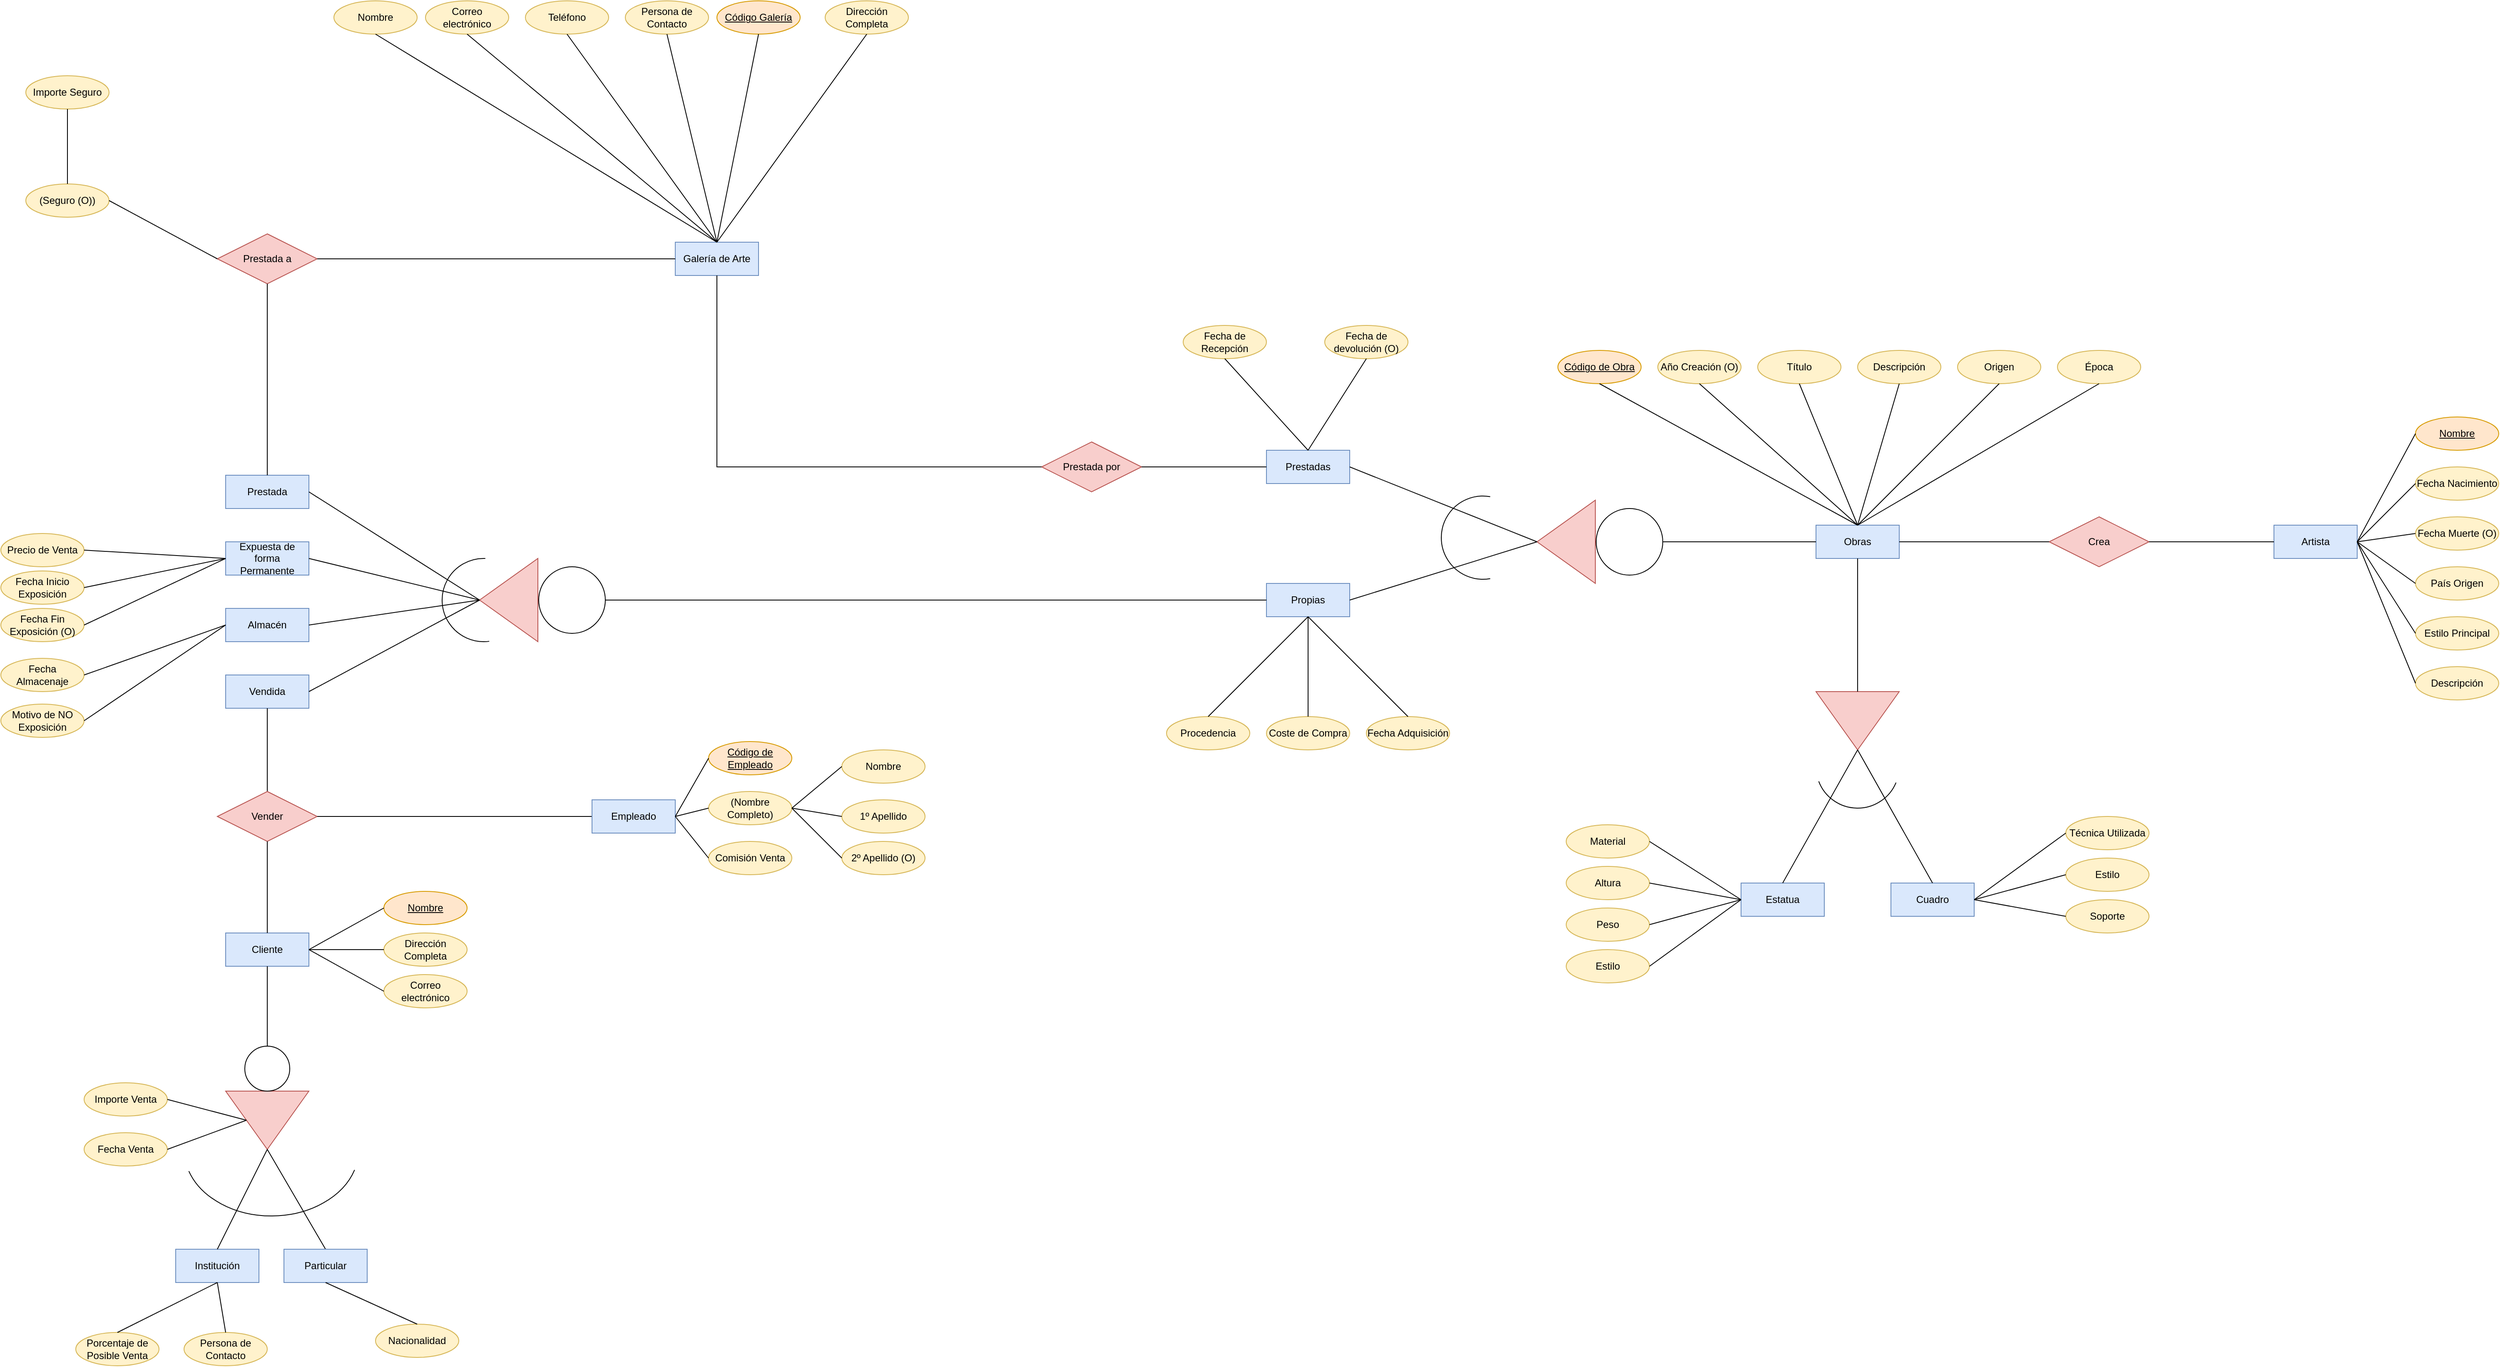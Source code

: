 <mxfile version="22.0.6" type="github">
  <diagram name="Página-1" id="JjA-tWTBGUtZkMu8uj9P">
    <mxGraphModel dx="3792" dy="1885" grid="1" gridSize="10" guides="1" tooltips="1" connect="1" arrows="1" fold="1" page="1" pageScale="1" pageWidth="827" pageHeight="1169" math="0" shadow="0">
      <root>
        <mxCell id="0" />
        <mxCell id="1" parent="0" />
        <mxCell id="U2FK4xjYrlofzZUWoXcs-1" value="Obras" style="whiteSpace=wrap;html=1;align=center;fillColor=#dae8fc;strokeColor=#6c8ebf;" parent="1" vertex="1">
          <mxGeometry x="350" y="10" width="100" height="40" as="geometry" />
        </mxCell>
        <mxCell id="U2FK4xjYrlofzZUWoXcs-2" value="Estatua" style="whiteSpace=wrap;html=1;align=center;fillColor=#dae8fc;strokeColor=#6c8ebf;" parent="1" vertex="1">
          <mxGeometry x="260" y="440" width="100" height="40" as="geometry" />
        </mxCell>
        <mxCell id="U2FK4xjYrlofzZUWoXcs-3" value="Cuadro" style="whiteSpace=wrap;html=1;align=center;fillColor=#dae8fc;strokeColor=#6c8ebf;" parent="1" vertex="1">
          <mxGeometry x="440" y="440" width="100" height="40" as="geometry" />
        </mxCell>
        <mxCell id="U2FK4xjYrlofzZUWoXcs-4" value="" style="verticalLabelPosition=bottom;verticalAlign=top;html=1;shape=mxgraph.basic.acute_triangle;dx=0.5;rotation=-180;fillColor=#f8cecc;strokeColor=#b85450;" parent="1" vertex="1">
          <mxGeometry x="350" y="210" width="100" height="70" as="geometry" />
        </mxCell>
        <mxCell id="U2FK4xjYrlofzZUWoXcs-5" value="" style="endArrow=none;html=1;rounded=0;entryX=0;entryY=0;entryDx=50;entryDy=0;entryPerimeter=0;exitX=0.5;exitY=0;exitDx=0;exitDy=0;" parent="1" source="U2FK4xjYrlofzZUWoXcs-2" target="U2FK4xjYrlofzZUWoXcs-4" edge="1">
          <mxGeometry relative="1" as="geometry">
            <mxPoint x="330" y="440" as="sourcePoint" />
            <mxPoint x="490" y="440" as="targetPoint" />
          </mxGeometry>
        </mxCell>
        <mxCell id="U2FK4xjYrlofzZUWoXcs-6" value="" style="endArrow=none;html=1;rounded=0;exitX=0;exitY=0;exitDx=50;exitDy=0;exitPerimeter=0;entryX=0.5;entryY=0;entryDx=0;entryDy=0;" parent="1" source="U2FK4xjYrlofzZUWoXcs-4" target="U2FK4xjYrlofzZUWoXcs-3" edge="1">
          <mxGeometry relative="1" as="geometry">
            <mxPoint x="330" y="440" as="sourcePoint" />
            <mxPoint x="490" y="440" as="targetPoint" />
          </mxGeometry>
        </mxCell>
        <mxCell id="U2FK4xjYrlofzZUWoXcs-7" value="" style="endArrow=none;html=1;rounded=0;exitX=0.5;exitY=1;exitDx=0;exitDy=0;entryX=0.5;entryY=1;entryDx=0;entryDy=0;entryPerimeter=0;" parent="1" source="U2FK4xjYrlofzZUWoXcs-1" target="U2FK4xjYrlofzZUWoXcs-4" edge="1">
          <mxGeometry relative="1" as="geometry">
            <mxPoint x="330" y="320" as="sourcePoint" />
            <mxPoint x="490" y="320" as="targetPoint" />
          </mxGeometry>
        </mxCell>
        <mxCell id="U2FK4xjYrlofzZUWoXcs-9" value="" style="verticalLabelPosition=bottom;verticalAlign=top;html=1;shape=mxgraph.basic.arc;startAngle=0.313;endAngle=0.692;" parent="1" vertex="1">
          <mxGeometry x="350" y="250" width="100" height="100" as="geometry" />
        </mxCell>
        <mxCell id="U2FK4xjYrlofzZUWoXcs-10" value="Material" style="ellipse;whiteSpace=wrap;html=1;align=center;fillColor=#fff2cc;strokeColor=#d6b656;" parent="1" vertex="1">
          <mxGeometry x="50" y="370" width="100" height="40" as="geometry" />
        </mxCell>
        <mxCell id="U2FK4xjYrlofzZUWoXcs-11" value="Altura" style="ellipse;whiteSpace=wrap;html=1;align=center;fillColor=#fff2cc;strokeColor=#d6b656;" parent="1" vertex="1">
          <mxGeometry x="50" y="420" width="100" height="40" as="geometry" />
        </mxCell>
        <mxCell id="U2FK4xjYrlofzZUWoXcs-12" value="Peso" style="ellipse;whiteSpace=wrap;html=1;align=center;fillColor=#fff2cc;strokeColor=#d6b656;" parent="1" vertex="1">
          <mxGeometry x="50" y="470" width="100" height="40" as="geometry" />
        </mxCell>
        <mxCell id="U2FK4xjYrlofzZUWoXcs-13" value="Estilo" style="ellipse;whiteSpace=wrap;html=1;align=center;fillColor=#fff2cc;strokeColor=#d6b656;" parent="1" vertex="1">
          <mxGeometry x="50" y="520" width="100" height="40" as="geometry" />
        </mxCell>
        <mxCell id="U2FK4xjYrlofzZUWoXcs-14" value="" style="endArrow=none;html=1;rounded=0;exitX=1;exitY=0.5;exitDx=0;exitDy=0;entryX=0;entryY=0.5;entryDx=0;entryDy=0;" parent="1" source="U2FK4xjYrlofzZUWoXcs-10" target="U2FK4xjYrlofzZUWoXcs-2" edge="1">
          <mxGeometry relative="1" as="geometry">
            <mxPoint x="330" y="560" as="sourcePoint" />
            <mxPoint x="490" y="560" as="targetPoint" />
          </mxGeometry>
        </mxCell>
        <mxCell id="U2FK4xjYrlofzZUWoXcs-15" value="" style="endArrow=none;html=1;rounded=0;entryX=0;entryY=0.5;entryDx=0;entryDy=0;exitX=1;exitY=0.5;exitDx=0;exitDy=0;" parent="1" source="U2FK4xjYrlofzZUWoXcs-11" target="U2FK4xjYrlofzZUWoXcs-2" edge="1">
          <mxGeometry relative="1" as="geometry">
            <mxPoint x="330" y="560" as="sourcePoint" />
            <mxPoint x="490" y="560" as="targetPoint" />
          </mxGeometry>
        </mxCell>
        <mxCell id="U2FK4xjYrlofzZUWoXcs-16" value="" style="endArrow=none;html=1;rounded=0;entryX=0;entryY=0.5;entryDx=0;entryDy=0;exitX=1;exitY=0.5;exitDx=0;exitDy=0;" parent="1" source="U2FK4xjYrlofzZUWoXcs-12" target="U2FK4xjYrlofzZUWoXcs-2" edge="1">
          <mxGeometry relative="1" as="geometry">
            <mxPoint x="330" y="560" as="sourcePoint" />
            <mxPoint x="490" y="560" as="targetPoint" />
          </mxGeometry>
        </mxCell>
        <mxCell id="U2FK4xjYrlofzZUWoXcs-17" value="" style="endArrow=none;html=1;rounded=0;entryX=0;entryY=0.5;entryDx=0;entryDy=0;exitX=1;exitY=0.5;exitDx=0;exitDy=0;" parent="1" source="U2FK4xjYrlofzZUWoXcs-13" target="U2FK4xjYrlofzZUWoXcs-2" edge="1">
          <mxGeometry relative="1" as="geometry">
            <mxPoint x="330" y="560" as="sourcePoint" />
            <mxPoint x="490" y="560" as="targetPoint" />
          </mxGeometry>
        </mxCell>
        <mxCell id="U2FK4xjYrlofzZUWoXcs-18" value="Técnica Utilizada" style="ellipse;whiteSpace=wrap;html=1;align=center;fillColor=#fff2cc;strokeColor=#d6b656;" parent="1" vertex="1">
          <mxGeometry x="650" y="360" width="100" height="40" as="geometry" />
        </mxCell>
        <mxCell id="U2FK4xjYrlofzZUWoXcs-19" value="Estilo" style="ellipse;whiteSpace=wrap;html=1;align=center;fillColor=#fff2cc;strokeColor=#d6b656;" parent="1" vertex="1">
          <mxGeometry x="650" y="410" width="100" height="40" as="geometry" />
        </mxCell>
        <mxCell id="U2FK4xjYrlofzZUWoXcs-20" value="Soporte" style="ellipse;whiteSpace=wrap;html=1;align=center;fillColor=#fff2cc;strokeColor=#d6b656;" parent="1" vertex="1">
          <mxGeometry x="650" y="460" width="100" height="40" as="geometry" />
        </mxCell>
        <mxCell id="U2FK4xjYrlofzZUWoXcs-21" value="" style="endArrow=none;html=1;rounded=0;entryX=0;entryY=0.5;entryDx=0;entryDy=0;exitX=1;exitY=0.5;exitDx=0;exitDy=0;" parent="1" source="U2FK4xjYrlofzZUWoXcs-3" target="U2FK4xjYrlofzZUWoXcs-18" edge="1">
          <mxGeometry relative="1" as="geometry">
            <mxPoint x="270" y="440" as="sourcePoint" />
            <mxPoint x="430" y="440" as="targetPoint" />
          </mxGeometry>
        </mxCell>
        <mxCell id="U2FK4xjYrlofzZUWoXcs-22" value="" style="endArrow=none;html=1;rounded=0;entryX=0;entryY=0.5;entryDx=0;entryDy=0;exitX=1;exitY=0.5;exitDx=0;exitDy=0;" parent="1" source="U2FK4xjYrlofzZUWoXcs-3" target="U2FK4xjYrlofzZUWoXcs-19" edge="1">
          <mxGeometry relative="1" as="geometry">
            <mxPoint x="270" y="440" as="sourcePoint" />
            <mxPoint x="430" y="440" as="targetPoint" />
          </mxGeometry>
        </mxCell>
        <mxCell id="U2FK4xjYrlofzZUWoXcs-23" value="" style="endArrow=none;html=1;rounded=0;entryX=0;entryY=0.5;entryDx=0;entryDy=0;exitX=1;exitY=0.5;exitDx=0;exitDy=0;" parent="1" source="U2FK4xjYrlofzZUWoXcs-3" target="U2FK4xjYrlofzZUWoXcs-20" edge="1">
          <mxGeometry relative="1" as="geometry">
            <mxPoint x="270" y="440" as="sourcePoint" />
            <mxPoint x="410" y="440" as="targetPoint" />
          </mxGeometry>
        </mxCell>
        <mxCell id="U2FK4xjYrlofzZUWoXcs-24" value="Año Creación (O)" style="ellipse;whiteSpace=wrap;html=1;align=center;fillColor=#fff2cc;strokeColor=#d6b656;" parent="1" vertex="1">
          <mxGeometry x="160" y="-200" width="100" height="40" as="geometry" />
        </mxCell>
        <mxCell id="U2FK4xjYrlofzZUWoXcs-25" value="Título" style="ellipse;whiteSpace=wrap;html=1;align=center;fillColor=#fff2cc;strokeColor=#d6b656;" parent="1" vertex="1">
          <mxGeometry x="280" y="-200" width="100" height="40" as="geometry" />
        </mxCell>
        <mxCell id="U2FK4xjYrlofzZUWoXcs-26" value="Código de Obra" style="ellipse;whiteSpace=wrap;html=1;align=center;fontStyle=4;fillColor=#ffe6cc;strokeColor=#d79b00;" parent="1" vertex="1">
          <mxGeometry x="40" y="-200" width="100" height="40" as="geometry" />
        </mxCell>
        <mxCell id="U2FK4xjYrlofzZUWoXcs-27" value="Descripción" style="ellipse;whiteSpace=wrap;html=1;align=center;fillColor=#fff2cc;strokeColor=#d6b656;" parent="1" vertex="1">
          <mxGeometry x="400" y="-200" width="100" height="40" as="geometry" />
        </mxCell>
        <mxCell id="U2FK4xjYrlofzZUWoXcs-28" value="Origen" style="ellipse;whiteSpace=wrap;html=1;align=center;fillColor=#fff2cc;strokeColor=#d6b656;" parent="1" vertex="1">
          <mxGeometry x="520" y="-200" width="100" height="40" as="geometry" />
        </mxCell>
        <mxCell id="U2FK4xjYrlofzZUWoXcs-29" value="Época" style="ellipse;whiteSpace=wrap;html=1;align=center;fillColor=#fff2cc;strokeColor=#d6b656;" parent="1" vertex="1">
          <mxGeometry x="640" y="-200" width="100" height="40" as="geometry" />
        </mxCell>
        <mxCell id="U2FK4xjYrlofzZUWoXcs-30" value="" style="endArrow=none;html=1;rounded=0;entryX=0.5;entryY=0;entryDx=0;entryDy=0;exitX=0.5;exitY=1;exitDx=0;exitDy=0;" parent="1" source="U2FK4xjYrlofzZUWoXcs-27" target="U2FK4xjYrlofzZUWoXcs-1" edge="1">
          <mxGeometry relative="1" as="geometry">
            <mxPoint x="270" y="-40" as="sourcePoint" />
            <mxPoint x="430" y="-40" as="targetPoint" />
          </mxGeometry>
        </mxCell>
        <mxCell id="U2FK4xjYrlofzZUWoXcs-31" value="" style="endArrow=none;html=1;rounded=0;entryX=0.5;entryY=0;entryDx=0;entryDy=0;exitX=0.5;exitY=1;exitDx=0;exitDy=0;" parent="1" source="U2FK4xjYrlofzZUWoXcs-25" target="U2FK4xjYrlofzZUWoXcs-1" edge="1">
          <mxGeometry relative="1" as="geometry">
            <mxPoint x="270" y="-40" as="sourcePoint" />
            <mxPoint x="430" y="-40" as="targetPoint" />
          </mxGeometry>
        </mxCell>
        <mxCell id="U2FK4xjYrlofzZUWoXcs-32" value="" style="endArrow=none;html=1;rounded=0;entryX=0.5;entryY=0;entryDx=0;entryDy=0;exitX=0.5;exitY=1;exitDx=0;exitDy=0;" parent="1" source="U2FK4xjYrlofzZUWoXcs-24" target="U2FK4xjYrlofzZUWoXcs-1" edge="1">
          <mxGeometry relative="1" as="geometry">
            <mxPoint x="270" y="-40" as="sourcePoint" />
            <mxPoint x="430" y="-40" as="targetPoint" />
          </mxGeometry>
        </mxCell>
        <mxCell id="U2FK4xjYrlofzZUWoXcs-33" value="" style="endArrow=none;html=1;rounded=0;entryX=0.5;entryY=0;entryDx=0;entryDy=0;exitX=0.5;exitY=1;exitDx=0;exitDy=0;" parent="1" source="U2FK4xjYrlofzZUWoXcs-26" target="U2FK4xjYrlofzZUWoXcs-1" edge="1">
          <mxGeometry relative="1" as="geometry">
            <mxPoint x="270" y="-40" as="sourcePoint" />
            <mxPoint x="430" y="-40" as="targetPoint" />
          </mxGeometry>
        </mxCell>
        <mxCell id="U2FK4xjYrlofzZUWoXcs-34" value="" style="endArrow=none;html=1;rounded=0;exitX=0.5;exitY=0;exitDx=0;exitDy=0;entryX=0.5;entryY=1;entryDx=0;entryDy=0;" parent="1" source="U2FK4xjYrlofzZUWoXcs-1" target="U2FK4xjYrlofzZUWoXcs-28" edge="1">
          <mxGeometry relative="1" as="geometry">
            <mxPoint x="270" y="-40" as="sourcePoint" />
            <mxPoint x="430" y="-40" as="targetPoint" />
          </mxGeometry>
        </mxCell>
        <mxCell id="U2FK4xjYrlofzZUWoXcs-35" value="" style="endArrow=none;html=1;rounded=0;entryX=0.5;entryY=1;entryDx=0;entryDy=0;exitX=0.5;exitY=0;exitDx=0;exitDy=0;" parent="1" source="U2FK4xjYrlofzZUWoXcs-1" target="U2FK4xjYrlofzZUWoXcs-29" edge="1">
          <mxGeometry relative="1" as="geometry">
            <mxPoint x="270" y="-40" as="sourcePoint" />
            <mxPoint x="430" y="-40" as="targetPoint" />
          </mxGeometry>
        </mxCell>
        <mxCell id="U2FK4xjYrlofzZUWoXcs-36" value="Crea" style="shape=rhombus;perimeter=rhombusPerimeter;whiteSpace=wrap;html=1;align=center;fillColor=#f8cecc;strokeColor=#b85450;" parent="1" vertex="1">
          <mxGeometry x="630" width="120" height="60" as="geometry" />
        </mxCell>
        <mxCell id="U2FK4xjYrlofzZUWoXcs-37" value="Artista" style="whiteSpace=wrap;html=1;align=center;fillColor=#dae8fc;strokeColor=#6c8ebf;" parent="1" vertex="1">
          <mxGeometry x="900" y="10" width="100" height="40" as="geometry" />
        </mxCell>
        <mxCell id="U2FK4xjYrlofzZUWoXcs-38" value="" style="endArrow=none;html=1;rounded=0;entryX=1;entryY=0.5;entryDx=0;entryDy=0;exitX=0;exitY=0.5;exitDx=0;exitDy=0;" parent="1" source="U2FK4xjYrlofzZUWoXcs-37" target="U2FK4xjYrlofzZUWoXcs-36" edge="1">
          <mxGeometry relative="1" as="geometry">
            <mxPoint x="590" y="-40" as="sourcePoint" />
            <mxPoint x="750" y="-40" as="targetPoint" />
          </mxGeometry>
        </mxCell>
        <mxCell id="U2FK4xjYrlofzZUWoXcs-39" value="" style="endArrow=none;html=1;rounded=0;entryX=0;entryY=0.5;entryDx=0;entryDy=0;exitX=1;exitY=0.5;exitDx=0;exitDy=0;" parent="1" source="U2FK4xjYrlofzZUWoXcs-1" target="U2FK4xjYrlofzZUWoXcs-36" edge="1">
          <mxGeometry relative="1" as="geometry">
            <mxPoint x="590" y="-40" as="sourcePoint" />
            <mxPoint x="750" y="-40" as="targetPoint" />
          </mxGeometry>
        </mxCell>
        <mxCell id="U2FK4xjYrlofzZUWoXcs-40" value="Nombre" style="ellipse;whiteSpace=wrap;html=1;align=center;fontStyle=4;fillColor=#ffe6cc;strokeColor=#d79b00;" parent="1" vertex="1">
          <mxGeometry x="1070" y="-120" width="100" height="40" as="geometry" />
        </mxCell>
        <mxCell id="U2FK4xjYrlofzZUWoXcs-41" value="Fecha Nacimiento" style="ellipse;whiteSpace=wrap;html=1;align=center;fillColor=#fff2cc;strokeColor=#d6b656;" parent="1" vertex="1">
          <mxGeometry x="1070" y="-60" width="100" height="40" as="geometry" />
        </mxCell>
        <mxCell id="U2FK4xjYrlofzZUWoXcs-42" value="Fecha Muerte (O)" style="ellipse;whiteSpace=wrap;html=1;align=center;fillColor=#fff2cc;strokeColor=#d6b656;" parent="1" vertex="1">
          <mxGeometry x="1070" width="100" height="40" as="geometry" />
        </mxCell>
        <mxCell id="U2FK4xjYrlofzZUWoXcs-43" value="País Origen" style="ellipse;whiteSpace=wrap;html=1;align=center;fillColor=#fff2cc;strokeColor=#d6b656;" parent="1" vertex="1">
          <mxGeometry x="1070" y="60" width="100" height="40" as="geometry" />
        </mxCell>
        <mxCell id="U2FK4xjYrlofzZUWoXcs-44" value="Estilo Principal" style="ellipse;whiteSpace=wrap;html=1;align=center;fillColor=#fff2cc;strokeColor=#d6b656;" parent="1" vertex="1">
          <mxGeometry x="1070" y="120" width="100" height="40" as="geometry" />
        </mxCell>
        <mxCell id="U2FK4xjYrlofzZUWoXcs-45" value="Descripción" style="ellipse;whiteSpace=wrap;html=1;align=center;fillColor=#fff2cc;strokeColor=#d6b656;" parent="1" vertex="1">
          <mxGeometry x="1070" y="180" width="100" height="40" as="geometry" />
        </mxCell>
        <mxCell id="U2FK4xjYrlofzZUWoXcs-46" value="" style="endArrow=none;html=1;rounded=0;entryX=0;entryY=0.5;entryDx=0;entryDy=0;exitX=1;exitY=0.5;exitDx=0;exitDy=0;" parent="1" source="U2FK4xjYrlofzZUWoXcs-37" target="U2FK4xjYrlofzZUWoXcs-40" edge="1">
          <mxGeometry relative="1" as="geometry">
            <mxPoint x="1160" y="-40" as="sourcePoint" />
            <mxPoint x="1320" y="-40" as="targetPoint" />
          </mxGeometry>
        </mxCell>
        <mxCell id="U2FK4xjYrlofzZUWoXcs-47" value="" style="endArrow=none;html=1;rounded=0;entryX=0;entryY=0.5;entryDx=0;entryDy=0;exitX=1;exitY=0.5;exitDx=0;exitDy=0;" parent="1" source="U2FK4xjYrlofzZUWoXcs-37" target="U2FK4xjYrlofzZUWoXcs-41" edge="1">
          <mxGeometry relative="1" as="geometry">
            <mxPoint x="1160" y="-40" as="sourcePoint" />
            <mxPoint x="1320" y="-40" as="targetPoint" />
          </mxGeometry>
        </mxCell>
        <mxCell id="U2FK4xjYrlofzZUWoXcs-48" value="" style="endArrow=none;html=1;rounded=0;entryX=0;entryY=0.5;entryDx=0;entryDy=0;exitX=1;exitY=0.5;exitDx=0;exitDy=0;" parent="1" source="U2FK4xjYrlofzZUWoXcs-37" target="U2FK4xjYrlofzZUWoXcs-42" edge="1">
          <mxGeometry relative="1" as="geometry">
            <mxPoint x="1160" y="-40" as="sourcePoint" />
            <mxPoint x="1320" y="-40" as="targetPoint" />
          </mxGeometry>
        </mxCell>
        <mxCell id="U2FK4xjYrlofzZUWoXcs-49" value="" style="endArrow=none;html=1;rounded=0;entryX=0;entryY=0.5;entryDx=0;entryDy=0;exitX=1;exitY=0.5;exitDx=0;exitDy=0;" parent="1" source="U2FK4xjYrlofzZUWoXcs-37" target="U2FK4xjYrlofzZUWoXcs-43" edge="1">
          <mxGeometry relative="1" as="geometry">
            <mxPoint x="550" y="80" as="sourcePoint" />
            <mxPoint x="710" y="80" as="targetPoint" />
          </mxGeometry>
        </mxCell>
        <mxCell id="U2FK4xjYrlofzZUWoXcs-50" value="" style="endArrow=none;html=1;rounded=0;entryX=0;entryY=0.5;entryDx=0;entryDy=0;exitX=1;exitY=0.5;exitDx=0;exitDy=0;" parent="1" source="U2FK4xjYrlofzZUWoXcs-37" target="U2FK4xjYrlofzZUWoXcs-44" edge="1">
          <mxGeometry relative="1" as="geometry">
            <mxPoint x="550" y="80" as="sourcePoint" />
            <mxPoint x="710" y="80" as="targetPoint" />
          </mxGeometry>
        </mxCell>
        <mxCell id="U2FK4xjYrlofzZUWoXcs-51" value="" style="endArrow=none;html=1;rounded=0;entryX=0;entryY=0.5;entryDx=0;entryDy=0;exitX=1;exitY=0.5;exitDx=0;exitDy=0;" parent="1" source="U2FK4xjYrlofzZUWoXcs-37" target="U2FK4xjYrlofzZUWoXcs-45" edge="1">
          <mxGeometry relative="1" as="geometry">
            <mxPoint x="550" y="80" as="sourcePoint" />
            <mxPoint x="710" y="80" as="targetPoint" />
          </mxGeometry>
        </mxCell>
        <mxCell id="_nXUQGJ7TvxeoX4Mc55b-2" value="" style="endArrow=none;html=1;rounded=0;entryX=0;entryY=0.5;entryDx=0;entryDy=0;exitX=1;exitY=0.5;exitDx=0;exitDy=0;" edge="1" parent="1" source="_nXUQGJ7TvxeoX4Mc55b-14" target="U2FK4xjYrlofzZUWoXcs-1">
          <mxGeometry relative="1" as="geometry">
            <mxPoint x="140" y="40" as="sourcePoint" />
            <mxPoint x="200" y="100" as="targetPoint" />
          </mxGeometry>
        </mxCell>
        <mxCell id="_nXUQGJ7TvxeoX4Mc55b-3" value="" style="verticalLabelPosition=bottom;verticalAlign=top;html=1;shape=mxgraph.basic.acute_triangle;dx=0.5;rotation=-90;fillColor=#f8cecc;strokeColor=#b85450;" vertex="1" parent="1">
          <mxGeometry y="-5" width="100" height="70" as="geometry" />
        </mxCell>
        <mxCell id="_nXUQGJ7TvxeoX4Mc55b-4" value="Prestadas" style="whiteSpace=wrap;html=1;align=center;fillColor=#dae8fc;strokeColor=#6c8ebf;" vertex="1" parent="1">
          <mxGeometry x="-310" y="-80" width="100" height="40" as="geometry" />
        </mxCell>
        <mxCell id="_nXUQGJ7TvxeoX4Mc55b-5" value="Propias" style="whiteSpace=wrap;html=1;align=center;fillColor=#dae8fc;strokeColor=#6c8ebf;" vertex="1" parent="1">
          <mxGeometry x="-310" y="80" width="100" height="40" as="geometry" />
        </mxCell>
        <mxCell id="_nXUQGJ7TvxeoX4Mc55b-6" style="edgeStyle=orthogonalEdgeStyle;rounded=0;orthogonalLoop=1;jettySize=auto;html=1;exitX=0.5;exitY=1;exitDx=0;exitDy=0;" edge="1" parent="1" source="_nXUQGJ7TvxeoX4Mc55b-5" target="_nXUQGJ7TvxeoX4Mc55b-5">
          <mxGeometry relative="1" as="geometry" />
        </mxCell>
        <mxCell id="_nXUQGJ7TvxeoX4Mc55b-7" value="" style="endArrow=none;html=1;rounded=0;entryX=0;entryY=0;entryDx=50;entryDy=0;entryPerimeter=0;exitX=1;exitY=0.5;exitDx=0;exitDy=0;" edge="1" parent="1" source="_nXUQGJ7TvxeoX4Mc55b-4" target="_nXUQGJ7TvxeoX4Mc55b-3">
          <mxGeometry relative="1" as="geometry">
            <mxPoint x="-330" y="100" as="sourcePoint" />
            <mxPoint x="-170" y="100" as="targetPoint" />
          </mxGeometry>
        </mxCell>
        <mxCell id="_nXUQGJ7TvxeoX4Mc55b-8" value="" style="endArrow=none;html=1;rounded=0;entryX=0;entryY=0;entryDx=50;entryDy=0;entryPerimeter=0;exitX=1;exitY=0.5;exitDx=0;exitDy=0;" edge="1" parent="1" source="_nXUQGJ7TvxeoX4Mc55b-5" target="_nXUQGJ7TvxeoX4Mc55b-3">
          <mxGeometry relative="1" as="geometry">
            <mxPoint x="-330" y="100" as="sourcePoint" />
            <mxPoint x="-170" y="100" as="targetPoint" />
          </mxGeometry>
        </mxCell>
        <mxCell id="_nXUQGJ7TvxeoX4Mc55b-9" value="Fecha de Recepción" style="ellipse;whiteSpace=wrap;html=1;align=center;fillColor=#fff2cc;strokeColor=#d6b656;" vertex="1" parent="1">
          <mxGeometry x="-410" y="-230" width="100" height="40" as="geometry" />
        </mxCell>
        <mxCell id="_nXUQGJ7TvxeoX4Mc55b-10" value="Fecha de devolución (O)" style="ellipse;whiteSpace=wrap;html=1;align=center;fillColor=#fff2cc;strokeColor=#d6b656;" vertex="1" parent="1">
          <mxGeometry x="-240" y="-230" width="100" height="40" as="geometry" />
        </mxCell>
        <mxCell id="_nXUQGJ7TvxeoX4Mc55b-11" value="" style="verticalLabelPosition=bottom;verticalAlign=top;html=1;shape=mxgraph.basic.arc;startAngle=0.472;endAngle=0.028;" vertex="1" parent="1">
          <mxGeometry x="-100" y="-25" width="100" height="100" as="geometry" />
        </mxCell>
        <mxCell id="_nXUQGJ7TvxeoX4Mc55b-12" value="" style="endArrow=none;html=1;rounded=0;entryX=0.5;entryY=1;entryDx=0;entryDy=0;exitX=0.5;exitY=0;exitDx=0;exitDy=0;" edge="1" parent="1" source="_nXUQGJ7TvxeoX4Mc55b-4" target="_nXUQGJ7TvxeoX4Mc55b-10">
          <mxGeometry relative="1" as="geometry">
            <mxPoint x="-330" y="100" as="sourcePoint" />
            <mxPoint x="-170" y="100" as="targetPoint" />
          </mxGeometry>
        </mxCell>
        <mxCell id="_nXUQGJ7TvxeoX4Mc55b-13" value="" style="endArrow=none;html=1;rounded=0;exitX=0.5;exitY=1;exitDx=0;exitDy=0;entryX=0.5;entryY=0;entryDx=0;entryDy=0;" edge="1" parent="1" source="_nXUQGJ7TvxeoX4Mc55b-9" target="_nXUQGJ7TvxeoX4Mc55b-4">
          <mxGeometry relative="1" as="geometry">
            <mxPoint x="-330" y="100" as="sourcePoint" />
            <mxPoint x="-170" y="100" as="targetPoint" />
          </mxGeometry>
        </mxCell>
        <mxCell id="_nXUQGJ7TvxeoX4Mc55b-14" value="" style="ellipse;whiteSpace=wrap;html=1;aspect=fixed;" vertex="1" parent="1">
          <mxGeometry x="86" y="-10" width="80" height="80" as="geometry" />
        </mxCell>
        <mxCell id="_nXUQGJ7TvxeoX4Mc55b-16" value="Prestada por" style="shape=rhombus;perimeter=rhombusPerimeter;whiteSpace=wrap;html=1;align=center;fillColor=#f8cecc;strokeColor=#b85450;" vertex="1" parent="1">
          <mxGeometry x="-580" y="-90" width="120" height="60" as="geometry" />
        </mxCell>
        <mxCell id="_nXUQGJ7TvxeoX4Mc55b-17" value="" style="endArrow=none;html=1;rounded=0;entryX=0;entryY=0.5;entryDx=0;entryDy=0;exitX=1;exitY=0.5;exitDx=0;exitDy=0;" edge="1" parent="1" source="_nXUQGJ7TvxeoX4Mc55b-16" target="_nXUQGJ7TvxeoX4Mc55b-4">
          <mxGeometry relative="1" as="geometry">
            <mxPoint x="-530" y="100" as="sourcePoint" />
            <mxPoint x="-370" y="100" as="targetPoint" />
          </mxGeometry>
        </mxCell>
        <mxCell id="_nXUQGJ7TvxeoX4Mc55b-18" value="Galería de Arte" style="whiteSpace=wrap;html=1;align=center;fillColor=#dae8fc;strokeColor=#6c8ebf;" vertex="1" parent="1">
          <mxGeometry x="-1020" y="-330" width="100" height="40" as="geometry" />
        </mxCell>
        <mxCell id="_nXUQGJ7TvxeoX4Mc55b-19" value="" style="endArrow=none;html=1;rounded=0;entryX=0;entryY=0.5;entryDx=0;entryDy=0;exitX=0.5;exitY=1;exitDx=0;exitDy=0;" edge="1" parent="1" source="_nXUQGJ7TvxeoX4Mc55b-18" target="_nXUQGJ7TvxeoX4Mc55b-16">
          <mxGeometry relative="1" as="geometry">
            <mxPoint x="-770" y="100" as="sourcePoint" />
            <mxPoint x="-610" y="100" as="targetPoint" />
            <Array as="points">
              <mxPoint x="-970" y="-60" />
            </Array>
          </mxGeometry>
        </mxCell>
        <mxCell id="_nXUQGJ7TvxeoX4Mc55b-20" value="Teléfono" style="ellipse;whiteSpace=wrap;html=1;align=center;fillColor=#fff2cc;strokeColor=#d6b656;" vertex="1" parent="1">
          <mxGeometry x="-1200" y="-620" width="100" height="40" as="geometry" />
        </mxCell>
        <mxCell id="_nXUQGJ7TvxeoX4Mc55b-21" value="Correo electrónico" style="ellipse;whiteSpace=wrap;html=1;align=center;fillColor=#fff2cc;strokeColor=#d6b656;" vertex="1" parent="1">
          <mxGeometry x="-1320" y="-620" width="100" height="40" as="geometry" />
        </mxCell>
        <mxCell id="_nXUQGJ7TvxeoX4Mc55b-22" value="Dirección Completa" style="ellipse;whiteSpace=wrap;html=1;align=center;fillColor=#fff2cc;strokeColor=#d6b656;" vertex="1" parent="1">
          <mxGeometry x="-840" y="-620" width="100" height="40" as="geometry" />
        </mxCell>
        <mxCell id="_nXUQGJ7TvxeoX4Mc55b-23" value="Persona de Contacto" style="ellipse;whiteSpace=wrap;html=1;align=center;fillColor=#fff2cc;strokeColor=#d6b656;" vertex="1" parent="1">
          <mxGeometry x="-1080" y="-620" width="100" height="40" as="geometry" />
        </mxCell>
        <mxCell id="_nXUQGJ7TvxeoX4Mc55b-24" value="Código Galería" style="ellipse;whiteSpace=wrap;html=1;align=center;fontStyle=4;fillColor=#ffe6cc;strokeColor=#d79b00;" vertex="1" parent="1">
          <mxGeometry x="-970" y="-620" width="100" height="40" as="geometry" />
        </mxCell>
        <mxCell id="_nXUQGJ7TvxeoX4Mc55b-25" value="" style="endArrow=none;html=1;rounded=0;entryX=0.5;entryY=0;entryDx=0;entryDy=0;exitX=0.5;exitY=1;exitDx=0;exitDy=0;" edge="1" parent="1" source="_nXUQGJ7TvxeoX4Mc55b-20" target="_nXUQGJ7TvxeoX4Mc55b-18">
          <mxGeometry relative="1" as="geometry">
            <mxPoint x="-770" y="-240" as="sourcePoint" />
            <mxPoint x="-610" y="-240" as="targetPoint" />
          </mxGeometry>
        </mxCell>
        <mxCell id="_nXUQGJ7TvxeoX4Mc55b-26" value="" style="endArrow=none;html=1;rounded=0;exitX=0.5;exitY=1;exitDx=0;exitDy=0;entryX=0.5;entryY=0;entryDx=0;entryDy=0;" edge="1" parent="1" source="_nXUQGJ7TvxeoX4Mc55b-21" target="_nXUQGJ7TvxeoX4Mc55b-18">
          <mxGeometry relative="1" as="geometry">
            <mxPoint x="-770" y="-240" as="sourcePoint" />
            <mxPoint x="-610" y="-240" as="targetPoint" />
          </mxGeometry>
        </mxCell>
        <mxCell id="_nXUQGJ7TvxeoX4Mc55b-27" value="" style="endArrow=none;html=1;rounded=0;entryX=0.5;entryY=0;entryDx=0;entryDy=0;exitX=0.5;exitY=1;exitDx=0;exitDy=0;" edge="1" parent="1" source="_nXUQGJ7TvxeoX4Mc55b-24" target="_nXUQGJ7TvxeoX4Mc55b-18">
          <mxGeometry relative="1" as="geometry">
            <mxPoint x="-770" y="-240" as="sourcePoint" />
            <mxPoint x="-610" y="-240" as="targetPoint" />
          </mxGeometry>
        </mxCell>
        <mxCell id="_nXUQGJ7TvxeoX4Mc55b-28" value="" style="endArrow=none;html=1;rounded=0;entryX=0.5;entryY=0;entryDx=0;entryDy=0;exitX=0.5;exitY=1;exitDx=0;exitDy=0;" edge="1" parent="1" source="_nXUQGJ7TvxeoX4Mc55b-22" target="_nXUQGJ7TvxeoX4Mc55b-18">
          <mxGeometry relative="1" as="geometry">
            <mxPoint x="-770" y="-240" as="sourcePoint" />
            <mxPoint x="-610" y="-240" as="targetPoint" />
          </mxGeometry>
        </mxCell>
        <mxCell id="_nXUQGJ7TvxeoX4Mc55b-29" value="" style="endArrow=none;html=1;rounded=0;entryX=0.5;entryY=0;entryDx=0;entryDy=0;exitX=0.5;exitY=1;exitDx=0;exitDy=0;" edge="1" parent="1" source="_nXUQGJ7TvxeoX4Mc55b-23" target="_nXUQGJ7TvxeoX4Mc55b-18">
          <mxGeometry relative="1" as="geometry">
            <mxPoint x="-770" y="-240" as="sourcePoint" />
            <mxPoint x="-610" y="-240" as="targetPoint" />
          </mxGeometry>
        </mxCell>
        <mxCell id="_nXUQGJ7TvxeoX4Mc55b-30" value="Fecha Adquisición" style="ellipse;whiteSpace=wrap;html=1;align=center;fillColor=#fff2cc;strokeColor=#d6b656;" vertex="1" parent="1">
          <mxGeometry x="-190" y="240" width="100" height="40" as="geometry" />
        </mxCell>
        <mxCell id="_nXUQGJ7TvxeoX4Mc55b-31" value="Coste de Compra" style="ellipse;whiteSpace=wrap;html=1;align=center;fillColor=#fff2cc;strokeColor=#d6b656;" vertex="1" parent="1">
          <mxGeometry x="-310" y="240" width="100" height="40" as="geometry" />
        </mxCell>
        <mxCell id="_nXUQGJ7TvxeoX4Mc55b-32" value="Procedencia" style="ellipse;whiteSpace=wrap;html=1;align=center;fillColor=#fff2cc;strokeColor=#d6b656;" vertex="1" parent="1">
          <mxGeometry x="-430" y="240" width="100" height="40" as="geometry" />
        </mxCell>
        <mxCell id="_nXUQGJ7TvxeoX4Mc55b-33" value="" style="endArrow=none;html=1;rounded=0;entryX=0.5;entryY=1;entryDx=0;entryDy=0;exitX=0.5;exitY=0;exitDx=0;exitDy=0;" edge="1" parent="1" source="_nXUQGJ7TvxeoX4Mc55b-30" target="_nXUQGJ7TvxeoX4Mc55b-5">
          <mxGeometry relative="1" as="geometry">
            <mxPoint x="-390" y="100" as="sourcePoint" />
            <mxPoint x="-230" y="100" as="targetPoint" />
          </mxGeometry>
        </mxCell>
        <mxCell id="_nXUQGJ7TvxeoX4Mc55b-34" value="" style="endArrow=none;html=1;rounded=0;entryX=0.5;entryY=1;entryDx=0;entryDy=0;exitX=0.5;exitY=0;exitDx=0;exitDy=0;" edge="1" parent="1" source="_nXUQGJ7TvxeoX4Mc55b-31" target="_nXUQGJ7TvxeoX4Mc55b-5">
          <mxGeometry relative="1" as="geometry">
            <mxPoint x="-390" y="100" as="sourcePoint" />
            <mxPoint x="-230" y="100" as="targetPoint" />
          </mxGeometry>
        </mxCell>
        <mxCell id="_nXUQGJ7TvxeoX4Mc55b-35" value="" style="endArrow=none;html=1;rounded=0;entryX=0.5;entryY=1;entryDx=0;entryDy=0;exitX=0.5;exitY=0;exitDx=0;exitDy=0;" edge="1" parent="1" source="_nXUQGJ7TvxeoX4Mc55b-32" target="_nXUQGJ7TvxeoX4Mc55b-5">
          <mxGeometry relative="1" as="geometry">
            <mxPoint x="-390" y="100" as="sourcePoint" />
            <mxPoint x="-230" y="100" as="targetPoint" />
          </mxGeometry>
        </mxCell>
        <mxCell id="_nXUQGJ7TvxeoX4Mc55b-37" value="" style="endArrow=none;html=1;rounded=0;entryX=0;entryY=0.5;entryDx=0;entryDy=0;exitX=1;exitY=0.5;exitDx=0;exitDy=0;" edge="1" parent="1" source="_nXUQGJ7TvxeoX4Mc55b-50" target="_nXUQGJ7TvxeoX4Mc55b-5">
          <mxGeometry relative="1" as="geometry">
            <mxPoint x="-650" y="100" as="sourcePoint" />
            <mxPoint x="-380" y="118.57" as="targetPoint" />
          </mxGeometry>
        </mxCell>
        <mxCell id="_nXUQGJ7TvxeoX4Mc55b-38" value="" style="verticalLabelPosition=bottom;verticalAlign=top;html=1;shape=mxgraph.basic.acute_triangle;dx=0.5;rotation=-90;fillColor=#f8cecc;strokeColor=#b85450;" vertex="1" parent="1">
          <mxGeometry x="-1270" y="65" width="100" height="70" as="geometry" />
        </mxCell>
        <mxCell id="_nXUQGJ7TvxeoX4Mc55b-39" value="Expuesta de forma Permanente" style="whiteSpace=wrap;html=1;align=center;fillColor=#dae8fc;strokeColor=#6c8ebf;" vertex="1" parent="1">
          <mxGeometry x="-1560" y="30" width="100" height="40" as="geometry" />
        </mxCell>
        <mxCell id="_nXUQGJ7TvxeoX4Mc55b-40" value="Prestada" style="whiteSpace=wrap;html=1;align=center;fillColor=#dae8fc;strokeColor=#6c8ebf;" vertex="1" parent="1">
          <mxGeometry x="-1560" y="-50" width="100" height="40" as="geometry" />
        </mxCell>
        <mxCell id="_nXUQGJ7TvxeoX4Mc55b-41" value="Almacén" style="whiteSpace=wrap;html=1;align=center;fillColor=#dae8fc;strokeColor=#6c8ebf;" vertex="1" parent="1">
          <mxGeometry x="-1560" y="110" width="100" height="40" as="geometry" />
        </mxCell>
        <mxCell id="_nXUQGJ7TvxeoX4Mc55b-42" value="Vendida" style="whiteSpace=wrap;html=1;align=center;fillColor=#dae8fc;strokeColor=#6c8ebf;" vertex="1" parent="1">
          <mxGeometry x="-1560" y="190" width="100" height="40" as="geometry" />
        </mxCell>
        <mxCell id="_nXUQGJ7TvxeoX4Mc55b-43" value="" style="endArrow=none;html=1;rounded=0;entryX=0;entryY=0;entryDx=50;entryDy=0;entryPerimeter=0;exitX=1;exitY=0.5;exitDx=0;exitDy=0;" edge="1" parent="1" source="_nXUQGJ7TvxeoX4Mc55b-40" target="_nXUQGJ7TvxeoX4Mc55b-38">
          <mxGeometry relative="1" as="geometry">
            <mxPoint x="-1540" y="100" as="sourcePoint" />
            <mxPoint x="-1380" y="100" as="targetPoint" />
          </mxGeometry>
        </mxCell>
        <mxCell id="_nXUQGJ7TvxeoX4Mc55b-44" value="" style="endArrow=none;html=1;rounded=0;exitX=1;exitY=0.5;exitDx=0;exitDy=0;entryX=0;entryY=0;entryDx=50;entryDy=0;entryPerimeter=0;" edge="1" parent="1" source="_nXUQGJ7TvxeoX4Mc55b-39" target="_nXUQGJ7TvxeoX4Mc55b-38">
          <mxGeometry relative="1" as="geometry">
            <mxPoint x="-1540" y="100" as="sourcePoint" />
            <mxPoint x="-1260" y="130" as="targetPoint" />
          </mxGeometry>
        </mxCell>
        <mxCell id="_nXUQGJ7TvxeoX4Mc55b-45" value="" style="endArrow=none;html=1;rounded=0;entryX=0;entryY=0;entryDx=50;entryDy=0;entryPerimeter=0;exitX=1;exitY=0.5;exitDx=0;exitDy=0;" edge="1" parent="1" source="_nXUQGJ7TvxeoX4Mc55b-41" target="_nXUQGJ7TvxeoX4Mc55b-38">
          <mxGeometry relative="1" as="geometry">
            <mxPoint x="-1540" y="100" as="sourcePoint" />
            <mxPoint x="-1380" y="100" as="targetPoint" />
          </mxGeometry>
        </mxCell>
        <mxCell id="_nXUQGJ7TvxeoX4Mc55b-46" value="" style="endArrow=none;html=1;rounded=0;entryX=0;entryY=0;entryDx=50;entryDy=0;entryPerimeter=0;exitX=1;exitY=0.5;exitDx=0;exitDy=0;" edge="1" parent="1" source="_nXUQGJ7TvxeoX4Mc55b-42" target="_nXUQGJ7TvxeoX4Mc55b-38">
          <mxGeometry relative="1" as="geometry">
            <mxPoint x="-1540" y="100" as="sourcePoint" />
            <mxPoint x="-1380" y="100" as="targetPoint" />
          </mxGeometry>
        </mxCell>
        <mxCell id="_nXUQGJ7TvxeoX4Mc55b-47" value="" style="verticalLabelPosition=bottom;verticalAlign=top;html=1;shape=mxgraph.basic.arc;startAngle=0.479;endAngle=0.006;" vertex="1" parent="1">
          <mxGeometry x="-1300" y="50" width="100" height="100" as="geometry" />
        </mxCell>
        <mxCell id="_nXUQGJ7TvxeoX4Mc55b-50" value="" style="ellipse;whiteSpace=wrap;html=1;aspect=fixed;" vertex="1" parent="1">
          <mxGeometry x="-1184" y="60" width="80" height="80" as="geometry" />
        </mxCell>
        <mxCell id="_nXUQGJ7TvxeoX4Mc55b-51" value="Precio de Venta" style="ellipse;whiteSpace=wrap;html=1;align=center;fillColor=#fff2cc;strokeColor=#d6b656;" vertex="1" parent="1">
          <mxGeometry x="-1830" y="20" width="100" height="40" as="geometry" />
        </mxCell>
        <mxCell id="_nXUQGJ7TvxeoX4Mc55b-52" value="Fecha Inicio Exposición" style="ellipse;whiteSpace=wrap;html=1;align=center;fillColor=#fff2cc;strokeColor=#d6b656;" vertex="1" parent="1">
          <mxGeometry x="-1830" y="65" width="100" height="40" as="geometry" />
        </mxCell>
        <mxCell id="_nXUQGJ7TvxeoX4Mc55b-53" value="Fecha Fin Exposición (O)" style="ellipse;whiteSpace=wrap;html=1;align=center;fillColor=#fff2cc;strokeColor=#d6b656;" vertex="1" parent="1">
          <mxGeometry x="-1830" y="110" width="100" height="40" as="geometry" />
        </mxCell>
        <mxCell id="_nXUQGJ7TvxeoX4Mc55b-54" value="" style="endArrow=none;html=1;rounded=0;entryX=0;entryY=0.5;entryDx=0;entryDy=0;exitX=1;exitY=0.5;exitDx=0;exitDy=0;" edge="1" parent="1" source="_nXUQGJ7TvxeoX4Mc55b-51" target="_nXUQGJ7TvxeoX4Mc55b-39">
          <mxGeometry relative="1" as="geometry">
            <mxPoint x="-1560" y="100" as="sourcePoint" />
            <mxPoint x="-1400" y="100" as="targetPoint" />
          </mxGeometry>
        </mxCell>
        <mxCell id="_nXUQGJ7TvxeoX4Mc55b-55" value="" style="endArrow=none;html=1;rounded=0;entryX=0;entryY=0.5;entryDx=0;entryDy=0;exitX=1;exitY=0.5;exitDx=0;exitDy=0;" edge="1" parent="1" source="_nXUQGJ7TvxeoX4Mc55b-52" target="_nXUQGJ7TvxeoX4Mc55b-39">
          <mxGeometry relative="1" as="geometry">
            <mxPoint x="-1560" y="100" as="sourcePoint" />
            <mxPoint x="-1400" y="100" as="targetPoint" />
          </mxGeometry>
        </mxCell>
        <mxCell id="_nXUQGJ7TvxeoX4Mc55b-56" value="" style="endArrow=none;html=1;rounded=0;entryX=0;entryY=0.5;entryDx=0;entryDy=0;exitX=1;exitY=0.5;exitDx=0;exitDy=0;" edge="1" parent="1" source="_nXUQGJ7TvxeoX4Mc55b-53" target="_nXUQGJ7TvxeoX4Mc55b-39">
          <mxGeometry relative="1" as="geometry">
            <mxPoint x="-1560" y="100" as="sourcePoint" />
            <mxPoint x="-1400" y="100" as="targetPoint" />
          </mxGeometry>
        </mxCell>
        <mxCell id="_nXUQGJ7TvxeoX4Mc55b-57" value="Fecha Almacenaje" style="ellipse;whiteSpace=wrap;html=1;align=center;fillColor=#fff2cc;strokeColor=#d6b656;" vertex="1" parent="1">
          <mxGeometry x="-1830" y="170" width="100" height="40" as="geometry" />
        </mxCell>
        <mxCell id="_nXUQGJ7TvxeoX4Mc55b-58" value="Motivo de NO Exposición" style="ellipse;whiteSpace=wrap;html=1;align=center;fillColor=#fff2cc;strokeColor=#d6b656;" vertex="1" parent="1">
          <mxGeometry x="-1830" y="225" width="100" height="40" as="geometry" />
        </mxCell>
        <mxCell id="_nXUQGJ7TvxeoX4Mc55b-59" value="" style="endArrow=none;html=1;rounded=0;entryX=0;entryY=0.5;entryDx=0;entryDy=0;exitX=1;exitY=0.5;exitDx=0;exitDy=0;" edge="1" parent="1" source="_nXUQGJ7TvxeoX4Mc55b-57" target="_nXUQGJ7TvxeoX4Mc55b-41">
          <mxGeometry relative="1" as="geometry">
            <mxPoint x="-1560" y="100" as="sourcePoint" />
            <mxPoint x="-1400" y="100" as="targetPoint" />
          </mxGeometry>
        </mxCell>
        <mxCell id="_nXUQGJ7TvxeoX4Mc55b-60" value="" style="endArrow=none;html=1;rounded=0;entryX=0;entryY=0.5;entryDx=0;entryDy=0;exitX=1;exitY=0.5;exitDx=0;exitDy=0;" edge="1" parent="1" source="_nXUQGJ7TvxeoX4Mc55b-58" target="_nXUQGJ7TvxeoX4Mc55b-41">
          <mxGeometry relative="1" as="geometry">
            <mxPoint x="-1560" y="100" as="sourcePoint" />
            <mxPoint x="-1400" y="100" as="targetPoint" />
          </mxGeometry>
        </mxCell>
        <mxCell id="_nXUQGJ7TvxeoX4Mc55b-62" value="Prestada a" style="shape=rhombus;perimeter=rhombusPerimeter;whiteSpace=wrap;html=1;align=center;fillColor=#f8cecc;strokeColor=#b85450;" vertex="1" parent="1">
          <mxGeometry x="-1570" y="-340" width="120" height="60" as="geometry" />
        </mxCell>
        <mxCell id="_nXUQGJ7TvxeoX4Mc55b-63" value="" style="endArrow=none;html=1;rounded=0;exitX=0.5;exitY=0;exitDx=0;exitDy=0;entryX=0.5;entryY=1;entryDx=0;entryDy=0;" edge="1" parent="1" source="_nXUQGJ7TvxeoX4Mc55b-40" target="_nXUQGJ7TvxeoX4Mc55b-62">
          <mxGeometry relative="1" as="geometry">
            <mxPoint x="-1010" y="-240" as="sourcePoint" />
            <mxPoint x="-850" y="-240" as="targetPoint" />
          </mxGeometry>
        </mxCell>
        <mxCell id="_nXUQGJ7TvxeoX4Mc55b-64" value="" style="endArrow=none;html=1;rounded=0;exitX=1;exitY=0.5;exitDx=0;exitDy=0;entryX=0;entryY=0.5;entryDx=0;entryDy=0;" edge="1" parent="1" source="_nXUQGJ7TvxeoX4Mc55b-62" target="_nXUQGJ7TvxeoX4Mc55b-18">
          <mxGeometry relative="1" as="geometry">
            <mxPoint x="-1010" y="-240" as="sourcePoint" />
            <mxPoint x="-850" y="-240" as="targetPoint" />
          </mxGeometry>
        </mxCell>
        <mxCell id="_nXUQGJ7TvxeoX4Mc55b-65" value="(Seguro (O))" style="ellipse;whiteSpace=wrap;html=1;align=center;fillColor=#fff2cc;strokeColor=#d6b656;" vertex="1" parent="1">
          <mxGeometry x="-1800" y="-400" width="100" height="40" as="geometry" />
        </mxCell>
        <mxCell id="_nXUQGJ7TvxeoX4Mc55b-66" value="" style="endArrow=none;html=1;rounded=0;entryX=0;entryY=0.5;entryDx=0;entryDy=0;exitX=1;exitY=0.5;exitDx=0;exitDy=0;" edge="1" parent="1" source="_nXUQGJ7TvxeoX4Mc55b-65" target="_nXUQGJ7TvxeoX4Mc55b-62">
          <mxGeometry relative="1" as="geometry">
            <mxPoint x="-1520" y="-240" as="sourcePoint" />
            <mxPoint x="-1360" y="-240" as="targetPoint" />
          </mxGeometry>
        </mxCell>
        <mxCell id="_nXUQGJ7TvxeoX4Mc55b-67" value="Importe Seguro" style="ellipse;whiteSpace=wrap;html=1;align=center;fillColor=#fff2cc;strokeColor=#d6b656;" vertex="1" parent="1">
          <mxGeometry x="-1800" y="-530" width="100" height="40" as="geometry" />
        </mxCell>
        <mxCell id="_nXUQGJ7TvxeoX4Mc55b-68" value="" style="endArrow=none;html=1;rounded=0;exitX=0.5;exitY=0;exitDx=0;exitDy=0;entryX=0.5;entryY=1;entryDx=0;entryDy=0;" edge="1" parent="1" source="_nXUQGJ7TvxeoX4Mc55b-65" target="_nXUQGJ7TvxeoX4Mc55b-67">
          <mxGeometry relative="1" as="geometry">
            <mxPoint x="-1520" y="-240" as="sourcePoint" />
            <mxPoint x="-1360" y="-240" as="targetPoint" />
          </mxGeometry>
        </mxCell>
        <mxCell id="_nXUQGJ7TvxeoX4Mc55b-69" value="Importe Venta" style="ellipse;whiteSpace=wrap;html=1;align=center;fillColor=#fff2cc;strokeColor=#d6b656;" vertex="1" parent="1">
          <mxGeometry x="-1730" y="680" width="100" height="40" as="geometry" />
        </mxCell>
        <mxCell id="_nXUQGJ7TvxeoX4Mc55b-70" value="Fecha Venta" style="ellipse;whiteSpace=wrap;html=1;align=center;fillColor=#fff2cc;strokeColor=#d6b656;" vertex="1" parent="1">
          <mxGeometry x="-1730" y="740" width="100" height="40" as="geometry" />
        </mxCell>
        <mxCell id="_nXUQGJ7TvxeoX4Mc55b-71" value="" style="verticalLabelPosition=bottom;verticalAlign=top;html=1;shape=mxgraph.basic.acute_triangle;dx=0.5;rotation=-180;fillColor=#f8cecc;strokeColor=#b85450;" vertex="1" parent="1">
          <mxGeometry x="-1560" y="690" width="100" height="70" as="geometry" />
        </mxCell>
        <mxCell id="_nXUQGJ7TvxeoX4Mc55b-72" value="" style="endArrow=none;html=1;rounded=0;entryX=0;entryY=0;entryDx=75;entryDy=35;entryPerimeter=0;exitX=1;exitY=0.5;exitDx=0;exitDy=0;" edge="1" parent="1" source="_nXUQGJ7TvxeoX4Mc55b-69" target="_nXUQGJ7TvxeoX4Mc55b-71">
          <mxGeometry relative="1" as="geometry">
            <mxPoint x="-1110" y="600" as="sourcePoint" />
            <mxPoint x="-950" y="600" as="targetPoint" />
          </mxGeometry>
        </mxCell>
        <mxCell id="_nXUQGJ7TvxeoX4Mc55b-73" value="" style="endArrow=none;html=1;rounded=0;entryX=0;entryY=0;entryDx=75;entryDy=35;entryPerimeter=0;exitX=1;exitY=0.5;exitDx=0;exitDy=0;" edge="1" parent="1" source="_nXUQGJ7TvxeoX4Mc55b-70" target="_nXUQGJ7TvxeoX4Mc55b-71">
          <mxGeometry relative="1" as="geometry">
            <mxPoint x="-1340" y="720" as="sourcePoint" />
            <mxPoint x="-950" y="600" as="targetPoint" />
          </mxGeometry>
        </mxCell>
        <mxCell id="_nXUQGJ7TvxeoX4Mc55b-74" value="" style="ellipse;whiteSpace=wrap;html=1;aspect=fixed;" vertex="1" parent="1">
          <mxGeometry x="-1537" y="636" width="54" height="54" as="geometry" />
        </mxCell>
        <mxCell id="_nXUQGJ7TvxeoX4Mc55b-75" value="" style="endArrow=none;html=1;rounded=0;entryX=0.5;entryY=1;entryDx=0;entryDy=0;" edge="1" parent="1" source="_nXUQGJ7TvxeoX4Mc55b-84" target="_nXUQGJ7TvxeoX4Mc55b-42">
          <mxGeometry relative="1" as="geometry">
            <mxPoint x="-1580" y="300" as="sourcePoint" />
            <mxPoint x="-1360" y="280" as="targetPoint" />
          </mxGeometry>
        </mxCell>
        <mxCell id="_nXUQGJ7TvxeoX4Mc55b-76" value="" style="endArrow=none;html=1;rounded=0;exitX=0;exitY=0;exitDx=50;exitDy=0;exitPerimeter=0;entryX=0.5;entryY=0;entryDx=0;entryDy=0;" edge="1" parent="1" source="_nXUQGJ7TvxeoX4Mc55b-71" target="_nXUQGJ7TvxeoX4Mc55b-77">
          <mxGeometry relative="1" as="geometry">
            <mxPoint x="-1110" y="770" as="sourcePoint" />
            <mxPoint x="-950" y="770" as="targetPoint" />
          </mxGeometry>
        </mxCell>
        <mxCell id="_nXUQGJ7TvxeoX4Mc55b-77" value="Particular" style="whiteSpace=wrap;html=1;align=center;fillColor=#dae8fc;strokeColor=#6c8ebf;" vertex="1" parent="1">
          <mxGeometry x="-1490" y="880" width="100" height="40" as="geometry" />
        </mxCell>
        <mxCell id="_nXUQGJ7TvxeoX4Mc55b-78" value="Institución" style="whiteSpace=wrap;html=1;align=center;fillColor=#dae8fc;strokeColor=#6c8ebf;" vertex="1" parent="1">
          <mxGeometry x="-1620" y="880" width="100" height="40" as="geometry" />
        </mxCell>
        <mxCell id="_nXUQGJ7TvxeoX4Mc55b-79" value="" style="endArrow=none;html=1;rounded=0;exitX=0.5;exitY=0;exitDx=0;exitDy=0;entryX=0;entryY=0;entryDx=50;entryDy=0;entryPerimeter=0;" edge="1" parent="1" source="_nXUQGJ7TvxeoX4Mc55b-78" target="_nXUQGJ7TvxeoX4Mc55b-71">
          <mxGeometry relative="1" as="geometry">
            <mxPoint x="-1110" y="770" as="sourcePoint" />
            <mxPoint x="-950" y="770" as="targetPoint" />
          </mxGeometry>
        </mxCell>
        <mxCell id="_nXUQGJ7TvxeoX4Mc55b-80" value="Nombre" style="ellipse;whiteSpace=wrap;html=1;align=center;fillColor=#fff2cc;strokeColor=#d6b656;" vertex="1" parent="1">
          <mxGeometry x="-1430" y="-620" width="100" height="40" as="geometry" />
        </mxCell>
        <mxCell id="_nXUQGJ7TvxeoX4Mc55b-81" value="" style="endArrow=none;html=1;rounded=0;exitX=0.5;exitY=1;exitDx=0;exitDy=0;entryX=0.5;entryY=0;entryDx=0;entryDy=0;" edge="1" parent="1" source="_nXUQGJ7TvxeoX4Mc55b-80" target="_nXUQGJ7TvxeoX4Mc55b-18">
          <mxGeometry relative="1" as="geometry">
            <mxPoint x="-1520" y="-410" as="sourcePoint" />
            <mxPoint x="-1360" y="-410" as="targetPoint" />
          </mxGeometry>
        </mxCell>
        <mxCell id="_nXUQGJ7TvxeoX4Mc55b-82" value="" style="verticalLabelPosition=bottom;verticalAlign=top;html=1;shape=mxgraph.basic.arc;startAngle=0.3;endAngle=0.697;" vertex="1" parent="1">
          <mxGeometry x="-1610" y="680" width="210" height="160" as="geometry" />
        </mxCell>
        <mxCell id="_nXUQGJ7TvxeoX4Mc55b-84" value="Vender" style="shape=rhombus;perimeter=rhombusPerimeter;whiteSpace=wrap;html=1;align=center;fillColor=#f8cecc;strokeColor=#b85450;" vertex="1" parent="1">
          <mxGeometry x="-1570" y="330" width="120" height="60" as="geometry" />
        </mxCell>
        <mxCell id="_nXUQGJ7TvxeoX4Mc55b-85" value="Cliente" style="whiteSpace=wrap;html=1;align=center;fillColor=#dae8fc;strokeColor=#6c8ebf;" vertex="1" parent="1">
          <mxGeometry x="-1560" y="500" width="100" height="40" as="geometry" />
        </mxCell>
        <mxCell id="_nXUQGJ7TvxeoX4Mc55b-86" value="" style="endArrow=none;html=1;rounded=0;exitX=0.5;exitY=1;exitDx=0;exitDy=0;entryX=0.5;entryY=0;entryDx=0;entryDy=0;" edge="1" parent="1" source="_nXUQGJ7TvxeoX4Mc55b-84" target="_nXUQGJ7TvxeoX4Mc55b-85">
          <mxGeometry relative="1" as="geometry">
            <mxPoint x="-1220" y="450" as="sourcePoint" />
            <mxPoint x="-1060" y="450" as="targetPoint" />
          </mxGeometry>
        </mxCell>
        <mxCell id="_nXUQGJ7TvxeoX4Mc55b-87" value="" style="endArrow=none;html=1;rounded=0;exitX=0.5;exitY=1;exitDx=0;exitDy=0;entryX=0.5;entryY=0;entryDx=0;entryDy=0;" edge="1" parent="1" source="_nXUQGJ7TvxeoX4Mc55b-85" target="_nXUQGJ7TvxeoX4Mc55b-74">
          <mxGeometry relative="1" as="geometry">
            <mxPoint x="-1220" y="450" as="sourcePoint" />
            <mxPoint x="-1510" y="640" as="targetPoint" />
          </mxGeometry>
        </mxCell>
        <mxCell id="_nXUQGJ7TvxeoX4Mc55b-88" value="Nombre" style="ellipse;whiteSpace=wrap;html=1;align=center;fontStyle=4;fillColor=#ffe6cc;strokeColor=#d79b00;" vertex="1" parent="1">
          <mxGeometry x="-1370" y="450" width="100" height="40" as="geometry" />
        </mxCell>
        <mxCell id="_nXUQGJ7TvxeoX4Mc55b-89" value="Dirección Completa" style="ellipse;whiteSpace=wrap;html=1;align=center;fillColor=#fff2cc;strokeColor=#d6b656;" vertex="1" parent="1">
          <mxGeometry x="-1370" y="500" width="100" height="40" as="geometry" />
        </mxCell>
        <mxCell id="_nXUQGJ7TvxeoX4Mc55b-90" value="Correo electrónico" style="ellipse;whiteSpace=wrap;html=1;align=center;fillColor=#fff2cc;strokeColor=#d6b656;" vertex="1" parent="1">
          <mxGeometry x="-1370" y="550" width="100" height="40" as="geometry" />
        </mxCell>
        <mxCell id="_nXUQGJ7TvxeoX4Mc55b-91" value="" style="endArrow=none;html=1;rounded=0;entryX=0;entryY=0.5;entryDx=0;entryDy=0;exitX=1;exitY=0.5;exitDx=0;exitDy=0;" edge="1" parent="1" source="_nXUQGJ7TvxeoX4Mc55b-85" target="_nXUQGJ7TvxeoX4Mc55b-88">
          <mxGeometry relative="1" as="geometry">
            <mxPoint x="-1220" y="580" as="sourcePoint" />
            <mxPoint x="-1060" y="580" as="targetPoint" />
          </mxGeometry>
        </mxCell>
        <mxCell id="_nXUQGJ7TvxeoX4Mc55b-92" value="" style="endArrow=none;html=1;rounded=0;exitX=1;exitY=0.5;exitDx=0;exitDy=0;entryX=0;entryY=0.5;entryDx=0;entryDy=0;" edge="1" parent="1" source="_nXUQGJ7TvxeoX4Mc55b-85" target="_nXUQGJ7TvxeoX4Mc55b-89">
          <mxGeometry relative="1" as="geometry">
            <mxPoint x="-1220" y="580" as="sourcePoint" />
            <mxPoint x="-1060" y="580" as="targetPoint" />
          </mxGeometry>
        </mxCell>
        <mxCell id="_nXUQGJ7TvxeoX4Mc55b-93" value="" style="endArrow=none;html=1;rounded=0;entryX=0;entryY=0.5;entryDx=0;entryDy=0;" edge="1" parent="1" target="_nXUQGJ7TvxeoX4Mc55b-90">
          <mxGeometry relative="1" as="geometry">
            <mxPoint x="-1460" y="520" as="sourcePoint" />
            <mxPoint x="-1060" y="580" as="targetPoint" />
          </mxGeometry>
        </mxCell>
        <mxCell id="_nXUQGJ7TvxeoX4Mc55b-94" value="Nacionalidad" style="ellipse;whiteSpace=wrap;html=1;align=center;fillColor=#fff2cc;strokeColor=#d6b656;" vertex="1" parent="1">
          <mxGeometry x="-1380" y="970" width="100" height="40" as="geometry" />
        </mxCell>
        <mxCell id="_nXUQGJ7TvxeoX4Mc55b-95" value="" style="endArrow=none;html=1;rounded=0;exitX=0.5;exitY=1;exitDx=0;exitDy=0;entryX=0.5;entryY=0;entryDx=0;entryDy=0;" edge="1" parent="1" source="_nXUQGJ7TvxeoX4Mc55b-77" target="_nXUQGJ7TvxeoX4Mc55b-94">
          <mxGeometry relative="1" as="geometry">
            <mxPoint x="-1220" y="920" as="sourcePoint" />
            <mxPoint x="-1060" y="920" as="targetPoint" />
          </mxGeometry>
        </mxCell>
        <mxCell id="_nXUQGJ7TvxeoX4Mc55b-96" value="Porcentaje de Posible Venta" style="ellipse;whiteSpace=wrap;html=1;align=center;fillColor=#fff2cc;strokeColor=#d6b656;" vertex="1" parent="1">
          <mxGeometry x="-1740" y="980" width="100" height="40" as="geometry" />
        </mxCell>
        <mxCell id="_nXUQGJ7TvxeoX4Mc55b-97" value="Persona de Contacto" style="ellipse;whiteSpace=wrap;html=1;align=center;fillColor=#fff2cc;strokeColor=#d6b656;" vertex="1" parent="1">
          <mxGeometry x="-1610" y="980" width="100" height="40" as="geometry" />
        </mxCell>
        <mxCell id="_nXUQGJ7TvxeoX4Mc55b-98" value="" style="endArrow=none;html=1;rounded=0;exitX=0.5;exitY=1;exitDx=0;exitDy=0;entryX=0.5;entryY=0;entryDx=0;entryDy=0;" edge="1" parent="1" source="_nXUQGJ7TvxeoX4Mc55b-78" target="_nXUQGJ7TvxeoX4Mc55b-97">
          <mxGeometry relative="1" as="geometry">
            <mxPoint x="-1220" y="920" as="sourcePoint" />
            <mxPoint x="-1060" y="920" as="targetPoint" />
          </mxGeometry>
        </mxCell>
        <mxCell id="_nXUQGJ7TvxeoX4Mc55b-99" value="" style="endArrow=none;html=1;rounded=0;exitX=0.5;exitY=1;exitDx=0;exitDy=0;entryX=0.5;entryY=0;entryDx=0;entryDy=0;" edge="1" parent="1" source="_nXUQGJ7TvxeoX4Mc55b-78" target="_nXUQGJ7TvxeoX4Mc55b-96">
          <mxGeometry relative="1" as="geometry">
            <mxPoint x="-1220" y="920" as="sourcePoint" />
            <mxPoint x="-1060" y="920" as="targetPoint" />
          </mxGeometry>
        </mxCell>
        <mxCell id="_nXUQGJ7TvxeoX4Mc55b-100" value="" style="endArrow=none;html=1;rounded=0;exitX=1;exitY=0.5;exitDx=0;exitDy=0;" edge="1" parent="1" source="_nXUQGJ7TvxeoX4Mc55b-84" target="_nXUQGJ7TvxeoX4Mc55b-101">
          <mxGeometry relative="1" as="geometry">
            <mxPoint x="-1220" y="580" as="sourcePoint" />
            <mxPoint x="-1080" y="360" as="targetPoint" />
          </mxGeometry>
        </mxCell>
        <mxCell id="_nXUQGJ7TvxeoX4Mc55b-101" value="Empleado" style="whiteSpace=wrap;html=1;align=center;fillColor=#dae8fc;strokeColor=#6c8ebf;" vertex="1" parent="1">
          <mxGeometry x="-1120.0" y="340" width="100" height="40" as="geometry" />
        </mxCell>
        <mxCell id="_nXUQGJ7TvxeoX4Mc55b-102" value="Código de Empleado" style="ellipse;whiteSpace=wrap;html=1;align=center;fontStyle=4;fillColor=#ffe6cc;strokeColor=#d79b00;" vertex="1" parent="1">
          <mxGeometry x="-980" y="270" width="100" height="40" as="geometry" />
        </mxCell>
        <mxCell id="_nXUQGJ7TvxeoX4Mc55b-103" value="(Nombre Completo)" style="ellipse;whiteSpace=wrap;html=1;align=center;fillColor=#fff2cc;strokeColor=#d6b656;" vertex="1" parent="1">
          <mxGeometry x="-980" y="330" width="100" height="40" as="geometry" />
        </mxCell>
        <mxCell id="_nXUQGJ7TvxeoX4Mc55b-104" value="Nombre" style="ellipse;whiteSpace=wrap;html=1;align=center;fillColor=#fff2cc;strokeColor=#d6b656;" vertex="1" parent="1">
          <mxGeometry x="-820" y="280" width="100" height="40" as="geometry" />
        </mxCell>
        <mxCell id="_nXUQGJ7TvxeoX4Mc55b-105" value="1º Apellido" style="ellipse;whiteSpace=wrap;html=1;align=center;fillColor=#fff2cc;strokeColor=#d6b656;" vertex="1" parent="1">
          <mxGeometry x="-820" y="340" width="100" height="40" as="geometry" />
        </mxCell>
        <mxCell id="_nXUQGJ7TvxeoX4Mc55b-106" value="2º Apellido (O)" style="ellipse;whiteSpace=wrap;html=1;align=center;fillColor=#fff2cc;strokeColor=#d6b656;" vertex="1" parent="1">
          <mxGeometry x="-820" y="390" width="100" height="40" as="geometry" />
        </mxCell>
        <mxCell id="_nXUQGJ7TvxeoX4Mc55b-107" value="" style="endArrow=none;html=1;rounded=0;entryX=0;entryY=0.5;entryDx=0;entryDy=0;exitX=1;exitY=0.5;exitDx=0;exitDy=0;" edge="1" parent="1" source="_nXUQGJ7TvxeoX4Mc55b-103" target="_nXUQGJ7TvxeoX4Mc55b-104">
          <mxGeometry relative="1" as="geometry">
            <mxPoint x="-1220" y="240" as="sourcePoint" />
            <mxPoint x="-1060" y="240" as="targetPoint" />
          </mxGeometry>
        </mxCell>
        <mxCell id="_nXUQGJ7TvxeoX4Mc55b-108" value="" style="endArrow=none;html=1;rounded=0;entryX=0;entryY=0.5;entryDx=0;entryDy=0;exitX=1;exitY=0.5;exitDx=0;exitDy=0;" edge="1" parent="1" source="_nXUQGJ7TvxeoX4Mc55b-103" target="_nXUQGJ7TvxeoX4Mc55b-105">
          <mxGeometry relative="1" as="geometry">
            <mxPoint x="-1220" y="240" as="sourcePoint" />
            <mxPoint x="-1060" y="240" as="targetPoint" />
          </mxGeometry>
        </mxCell>
        <mxCell id="_nXUQGJ7TvxeoX4Mc55b-109" value="" style="endArrow=none;html=1;rounded=0;entryX=0;entryY=0.5;entryDx=0;entryDy=0;exitX=1;exitY=0.5;exitDx=0;exitDy=0;" edge="1" parent="1" source="_nXUQGJ7TvxeoX4Mc55b-103" target="_nXUQGJ7TvxeoX4Mc55b-106">
          <mxGeometry relative="1" as="geometry">
            <mxPoint x="-1220" y="240" as="sourcePoint" />
            <mxPoint x="-1060" y="240" as="targetPoint" />
          </mxGeometry>
        </mxCell>
        <mxCell id="_nXUQGJ7TvxeoX4Mc55b-110" value="" style="endArrow=none;html=1;rounded=0;entryX=0;entryY=0.5;entryDx=0;entryDy=0;exitX=1;exitY=0.5;exitDx=0;exitDy=0;" edge="1" parent="1" source="_nXUQGJ7TvxeoX4Mc55b-101" target="_nXUQGJ7TvxeoX4Mc55b-102">
          <mxGeometry relative="1" as="geometry">
            <mxPoint x="-1220" y="240" as="sourcePoint" />
            <mxPoint x="-1060" y="240" as="targetPoint" />
          </mxGeometry>
        </mxCell>
        <mxCell id="_nXUQGJ7TvxeoX4Mc55b-111" value="" style="endArrow=none;html=1;rounded=0;entryX=0;entryY=0.5;entryDx=0;entryDy=0;exitX=1;exitY=0.5;exitDx=0;exitDy=0;" edge="1" parent="1" source="_nXUQGJ7TvxeoX4Mc55b-101" target="_nXUQGJ7TvxeoX4Mc55b-103">
          <mxGeometry relative="1" as="geometry">
            <mxPoint x="-1220" y="240" as="sourcePoint" />
            <mxPoint x="-1060" y="240" as="targetPoint" />
          </mxGeometry>
        </mxCell>
        <mxCell id="_nXUQGJ7TvxeoX4Mc55b-112" value="Comisión Venta" style="ellipse;whiteSpace=wrap;html=1;align=center;fillColor=#fff2cc;strokeColor=#d6b656;" vertex="1" parent="1">
          <mxGeometry x="-980" y="390" width="100" height="40" as="geometry" />
        </mxCell>
        <mxCell id="_nXUQGJ7TvxeoX4Mc55b-113" value="" style="endArrow=none;html=1;rounded=0;entryX=0;entryY=0.5;entryDx=0;entryDy=0;exitX=1;exitY=0.5;exitDx=0;exitDy=0;" edge="1" parent="1" source="_nXUQGJ7TvxeoX4Mc55b-101" target="_nXUQGJ7TvxeoX4Mc55b-112">
          <mxGeometry relative="1" as="geometry">
            <mxPoint x="-1220" y="240" as="sourcePoint" />
            <mxPoint x="-1060" y="240" as="targetPoint" />
          </mxGeometry>
        </mxCell>
      </root>
    </mxGraphModel>
  </diagram>
</mxfile>
